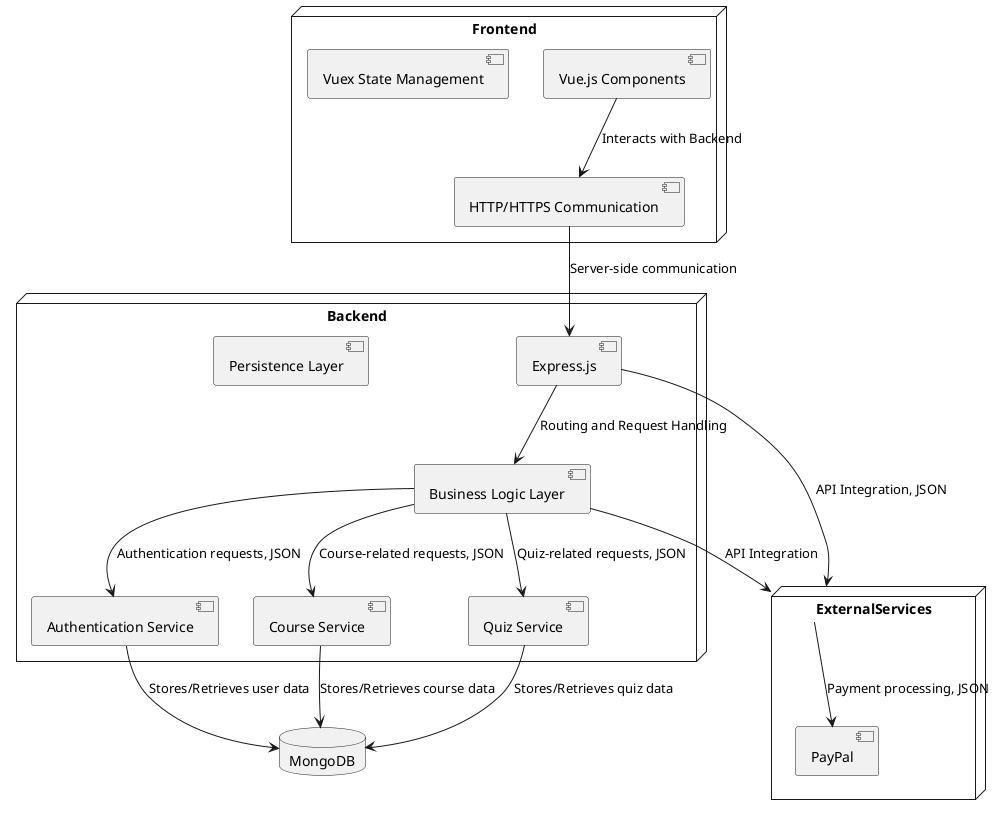 @startuml
top to bottom direction

node Frontend {
  component "Vue.js Components" as Vue
  component "Vuex State Management" as Vuex
  component "HTTP/HTTPS Communication" as FComms
}

node Backend {
  component "Express.js" as Express
  component "Business Logic Layer" as Logic
  component "Authentication Service" as Auth
  component "Course Service" as Course
  component "Quiz Service" as Quiz
  component "Persistence Layer" as Persistence
}

database MongoDB as DB

Vue --> FComms: Interacts with Backend
FComms --> Express: Server-side communication
Express --> Logic: Routing and Request Handling
Logic --> Auth: Authentication requests, JSON
Logic --> Course: Course-related requests, JSON
Logic --> Quiz: Quiz-related requests, JSON
Auth --> DB: Stores/Retrieves user data
Course --> DB: Stores/Retrieves course data
Quiz --> DB: Stores/Retrieves quiz data

node ExternalServices as ES {
  component "PayPal" as PaymentGateway
}

Logic --> ES: API Integration
Express --> ES: API Integration, JSON
ES --> PaymentGateway: Payment processing, JSON

@enduml
